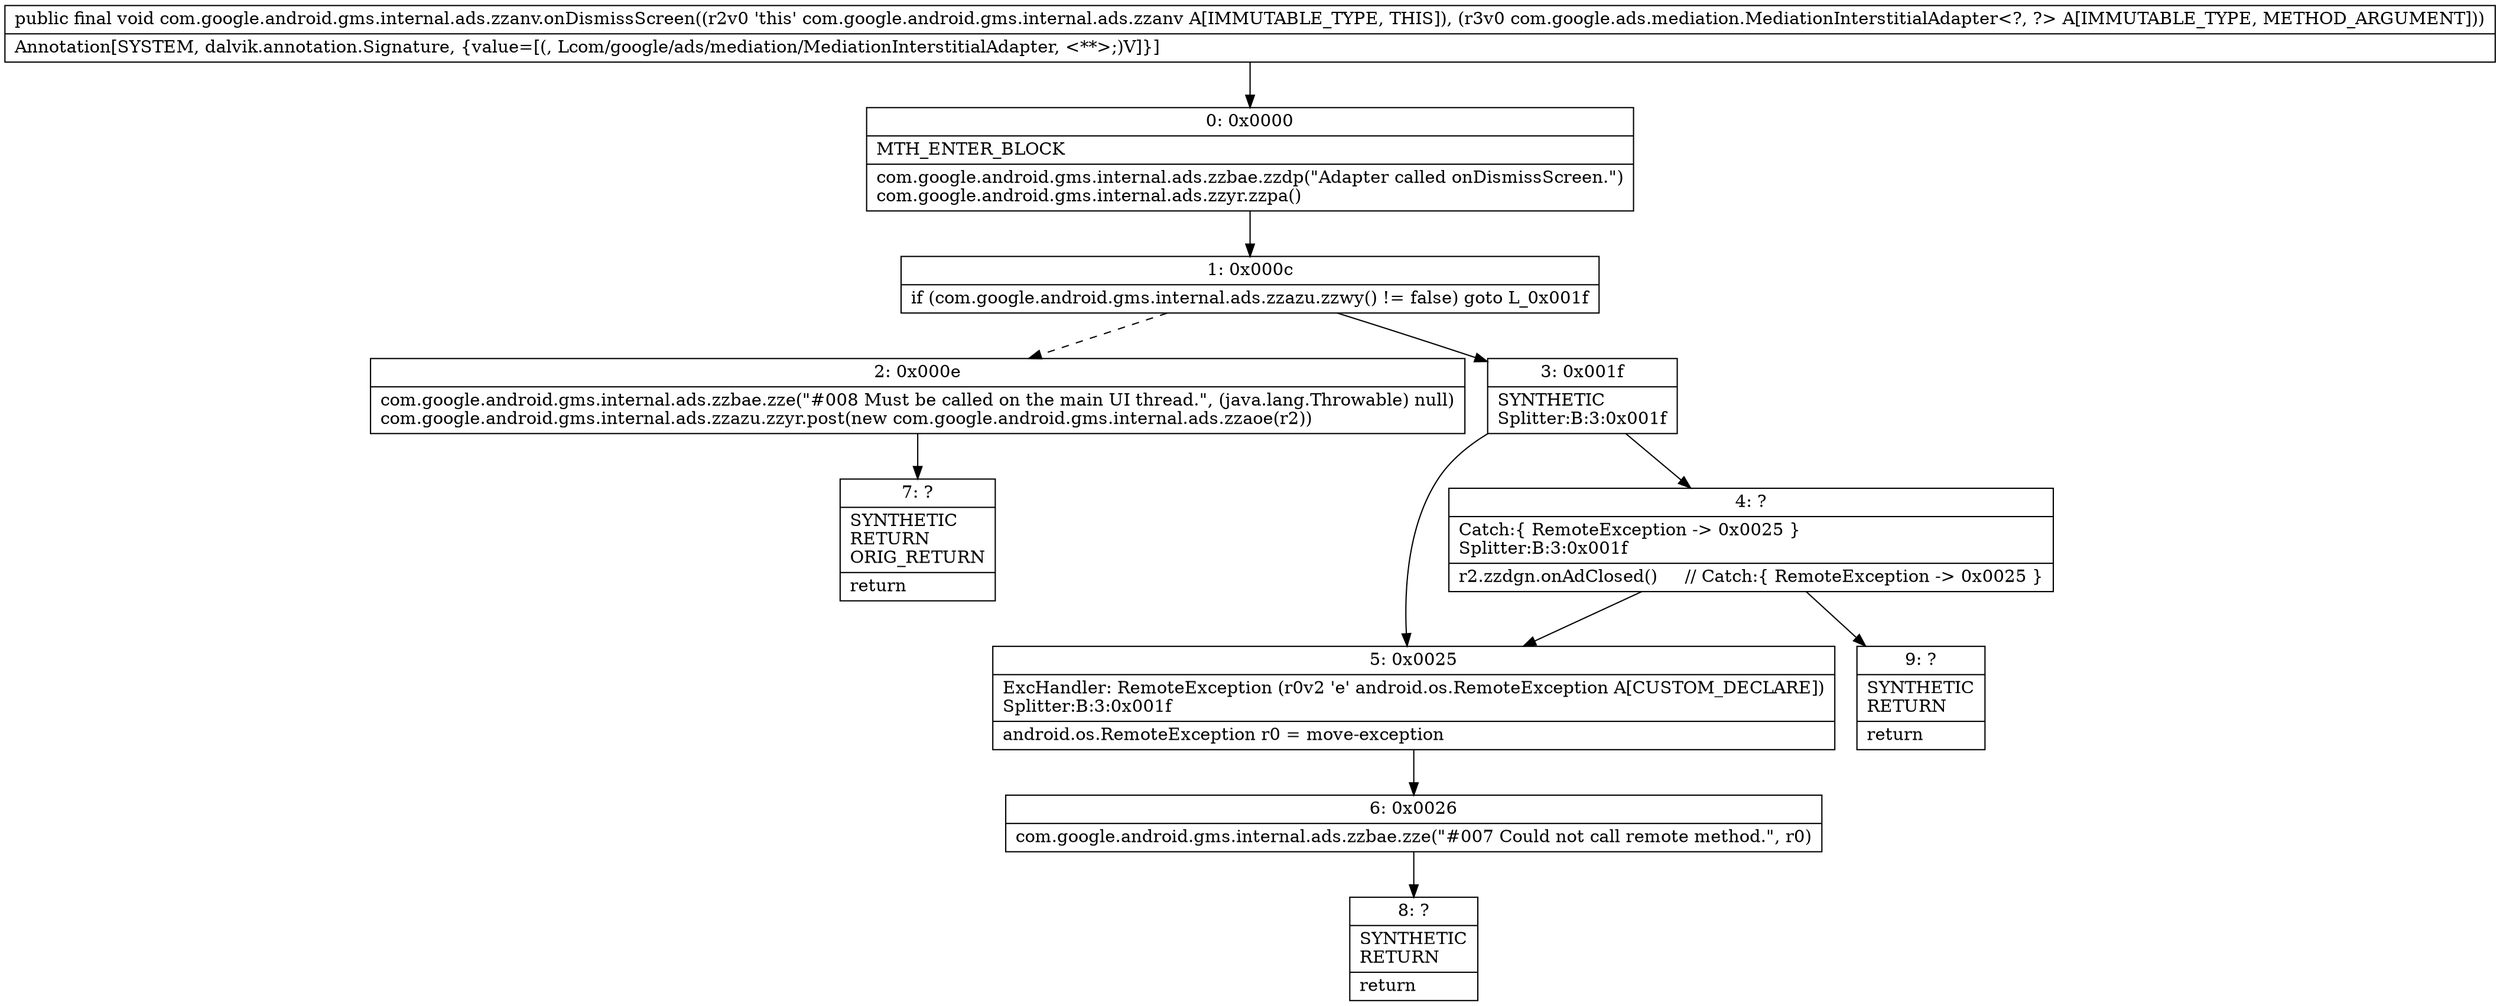 digraph "CFG forcom.google.android.gms.internal.ads.zzanv.onDismissScreen(Lcom\/google\/ads\/mediation\/MediationInterstitialAdapter;)V" {
Node_0 [shape=record,label="{0\:\ 0x0000|MTH_ENTER_BLOCK\l|com.google.android.gms.internal.ads.zzbae.zzdp(\"Adapter called onDismissScreen.\")\lcom.google.android.gms.internal.ads.zzyr.zzpa()\l}"];
Node_1 [shape=record,label="{1\:\ 0x000c|if (com.google.android.gms.internal.ads.zzazu.zzwy() != false) goto L_0x001f\l}"];
Node_2 [shape=record,label="{2\:\ 0x000e|com.google.android.gms.internal.ads.zzbae.zze(\"#008 Must be called on the main UI thread.\", (java.lang.Throwable) null)\lcom.google.android.gms.internal.ads.zzazu.zzyr.post(new com.google.android.gms.internal.ads.zzaoe(r2))\l}"];
Node_3 [shape=record,label="{3\:\ 0x001f|SYNTHETIC\lSplitter:B:3:0x001f\l}"];
Node_4 [shape=record,label="{4\:\ ?|Catch:\{ RemoteException \-\> 0x0025 \}\lSplitter:B:3:0x001f\l|r2.zzdgn.onAdClosed()     \/\/ Catch:\{ RemoteException \-\> 0x0025 \}\l}"];
Node_5 [shape=record,label="{5\:\ 0x0025|ExcHandler: RemoteException (r0v2 'e' android.os.RemoteException A[CUSTOM_DECLARE])\lSplitter:B:3:0x001f\l|android.os.RemoteException r0 = move\-exception\l}"];
Node_6 [shape=record,label="{6\:\ 0x0026|com.google.android.gms.internal.ads.zzbae.zze(\"#007 Could not call remote method.\", r0)\l}"];
Node_7 [shape=record,label="{7\:\ ?|SYNTHETIC\lRETURN\lORIG_RETURN\l|return\l}"];
Node_8 [shape=record,label="{8\:\ ?|SYNTHETIC\lRETURN\l|return\l}"];
Node_9 [shape=record,label="{9\:\ ?|SYNTHETIC\lRETURN\l|return\l}"];
MethodNode[shape=record,label="{public final void com.google.android.gms.internal.ads.zzanv.onDismissScreen((r2v0 'this' com.google.android.gms.internal.ads.zzanv A[IMMUTABLE_TYPE, THIS]), (r3v0 com.google.ads.mediation.MediationInterstitialAdapter\<?, ?\> A[IMMUTABLE_TYPE, METHOD_ARGUMENT]))  | Annotation[SYSTEM, dalvik.annotation.Signature, \{value=[(, Lcom\/google\/ads\/mediation\/MediationInterstitialAdapter, \<**\>;)V]\}]\l}"];
MethodNode -> Node_0;
Node_0 -> Node_1;
Node_1 -> Node_2[style=dashed];
Node_1 -> Node_3;
Node_2 -> Node_7;
Node_3 -> Node_4;
Node_3 -> Node_5;
Node_4 -> Node_5;
Node_4 -> Node_9;
Node_5 -> Node_6;
Node_6 -> Node_8;
}

